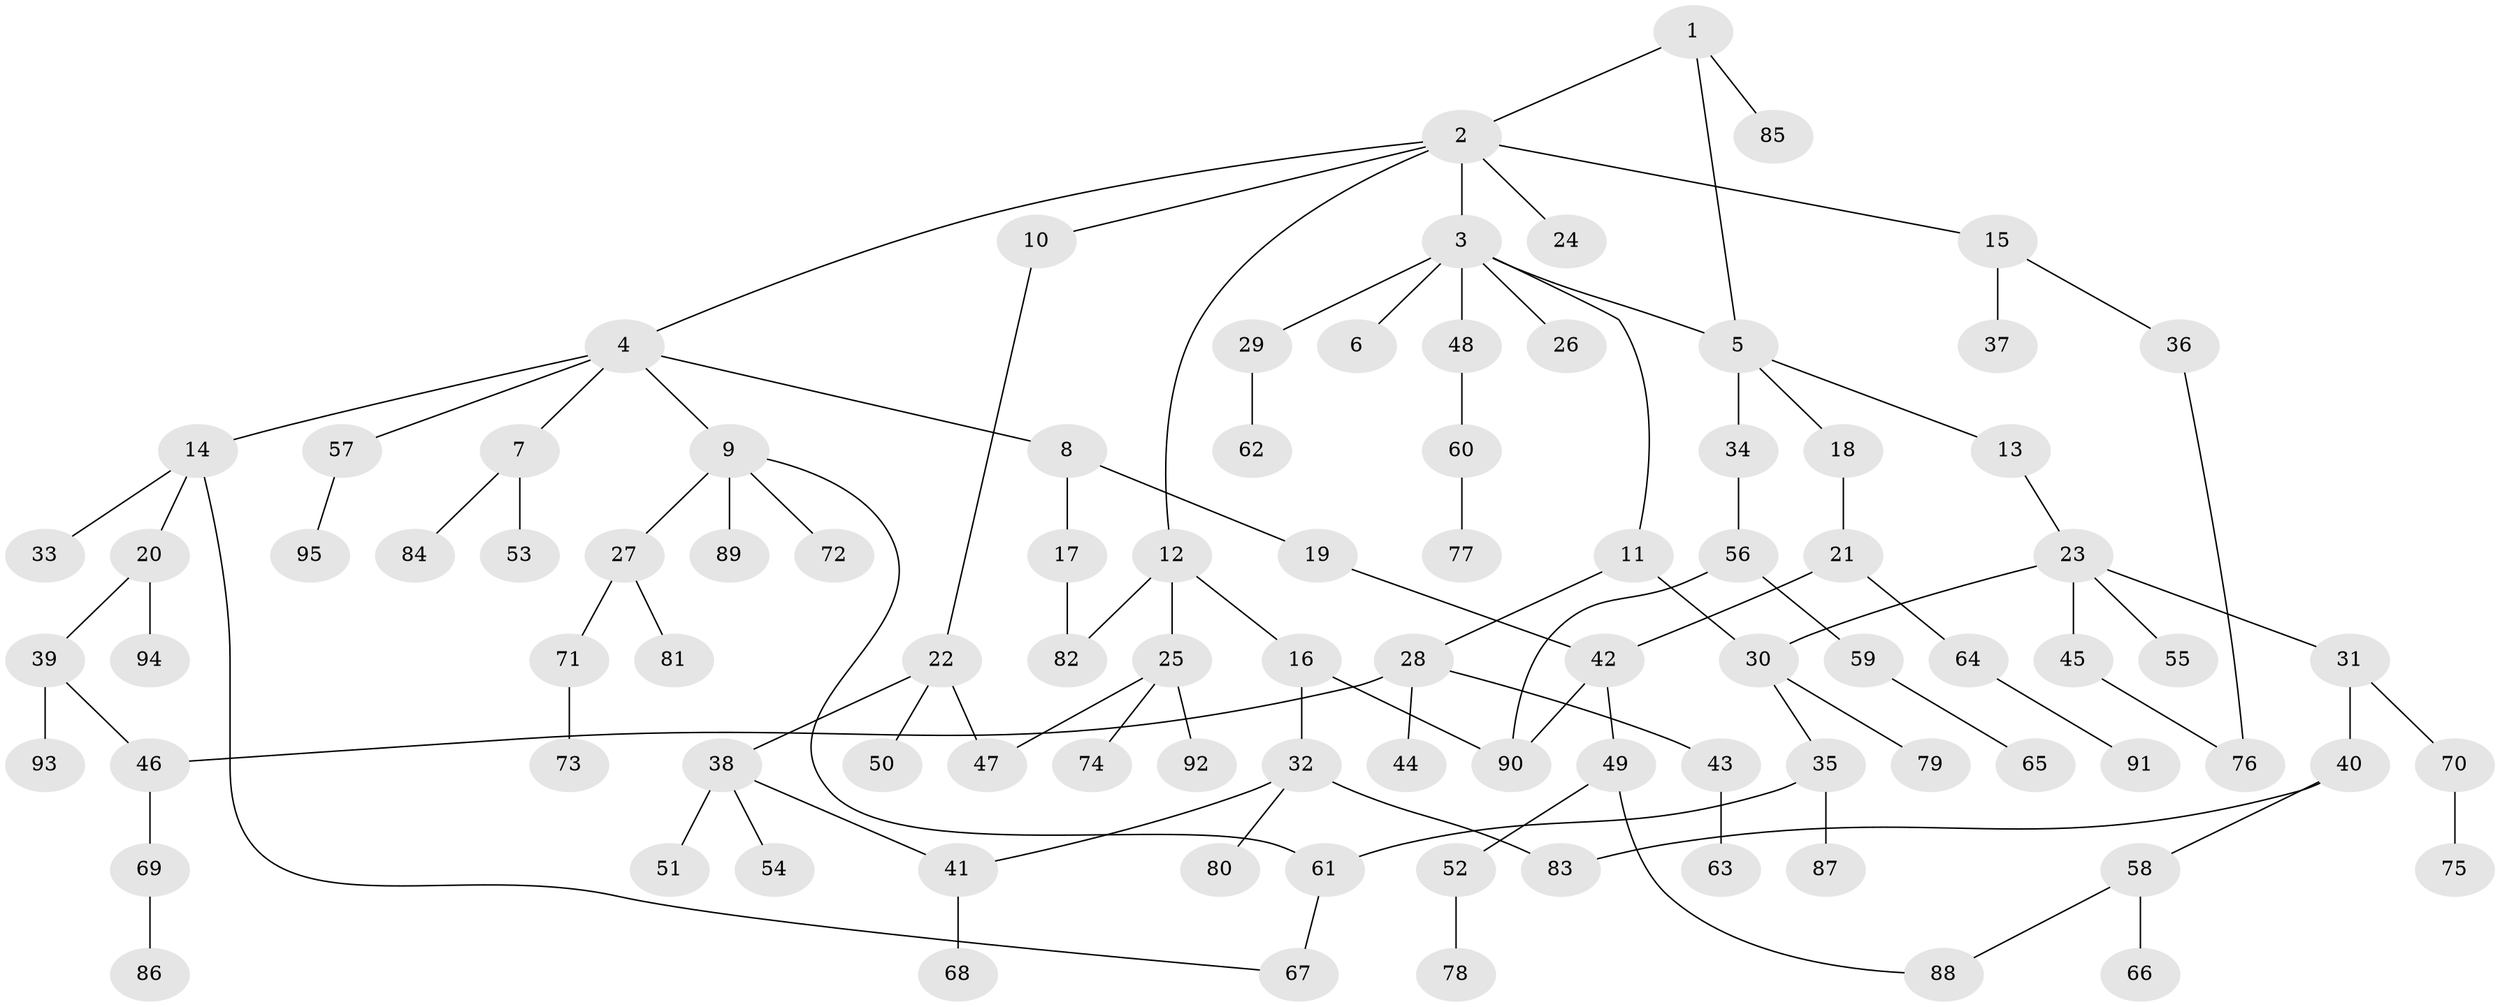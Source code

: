 // coarse degree distribution, {2: 0.20967741935483872, 8: 0.016129032258064516, 6: 0.03225806451612903, 7: 0.016129032258064516, 5: 0.08064516129032258, 1: 0.41935483870967744, 4: 0.06451612903225806, 3: 0.16129032258064516}
// Generated by graph-tools (version 1.1) at 2025/51/02/27/25 19:51:36]
// undirected, 95 vertices, 108 edges
graph export_dot {
graph [start="1"]
  node [color=gray90,style=filled];
  1;
  2;
  3;
  4;
  5;
  6;
  7;
  8;
  9;
  10;
  11;
  12;
  13;
  14;
  15;
  16;
  17;
  18;
  19;
  20;
  21;
  22;
  23;
  24;
  25;
  26;
  27;
  28;
  29;
  30;
  31;
  32;
  33;
  34;
  35;
  36;
  37;
  38;
  39;
  40;
  41;
  42;
  43;
  44;
  45;
  46;
  47;
  48;
  49;
  50;
  51;
  52;
  53;
  54;
  55;
  56;
  57;
  58;
  59;
  60;
  61;
  62;
  63;
  64;
  65;
  66;
  67;
  68;
  69;
  70;
  71;
  72;
  73;
  74;
  75;
  76;
  77;
  78;
  79;
  80;
  81;
  82;
  83;
  84;
  85;
  86;
  87;
  88;
  89;
  90;
  91;
  92;
  93;
  94;
  95;
  1 -- 2;
  1 -- 85;
  1 -- 5;
  2 -- 3;
  2 -- 4;
  2 -- 10;
  2 -- 12;
  2 -- 15;
  2 -- 24;
  3 -- 5;
  3 -- 6;
  3 -- 11;
  3 -- 26;
  3 -- 29;
  3 -- 48;
  4 -- 7;
  4 -- 8;
  4 -- 9;
  4 -- 14;
  4 -- 57;
  5 -- 13;
  5 -- 18;
  5 -- 34;
  7 -- 53;
  7 -- 84;
  8 -- 17;
  8 -- 19;
  9 -- 27;
  9 -- 72;
  9 -- 89;
  9 -- 61;
  10 -- 22;
  11 -- 28;
  11 -- 30;
  12 -- 16;
  12 -- 25;
  12 -- 82;
  13 -- 23;
  14 -- 20;
  14 -- 33;
  14 -- 67;
  15 -- 36;
  15 -- 37;
  16 -- 32;
  16 -- 90;
  17 -- 82;
  18 -- 21;
  19 -- 42;
  20 -- 39;
  20 -- 94;
  21 -- 42;
  21 -- 64;
  22 -- 38;
  22 -- 47;
  22 -- 50;
  23 -- 30;
  23 -- 31;
  23 -- 45;
  23 -- 55;
  25 -- 74;
  25 -- 92;
  25 -- 47;
  27 -- 71;
  27 -- 81;
  28 -- 43;
  28 -- 44;
  28 -- 46;
  29 -- 62;
  30 -- 35;
  30 -- 79;
  31 -- 40;
  31 -- 70;
  32 -- 41;
  32 -- 80;
  32 -- 83;
  34 -- 56;
  35 -- 61;
  35 -- 87;
  36 -- 76;
  38 -- 51;
  38 -- 54;
  38 -- 41;
  39 -- 93;
  39 -- 46;
  40 -- 58;
  40 -- 83;
  41 -- 68;
  42 -- 49;
  42 -- 90;
  43 -- 63;
  45 -- 76;
  46 -- 69;
  48 -- 60;
  49 -- 52;
  49 -- 88;
  52 -- 78;
  56 -- 59;
  56 -- 90;
  57 -- 95;
  58 -- 66;
  58 -- 88;
  59 -- 65;
  60 -- 77;
  61 -- 67;
  64 -- 91;
  69 -- 86;
  70 -- 75;
  71 -- 73;
}
